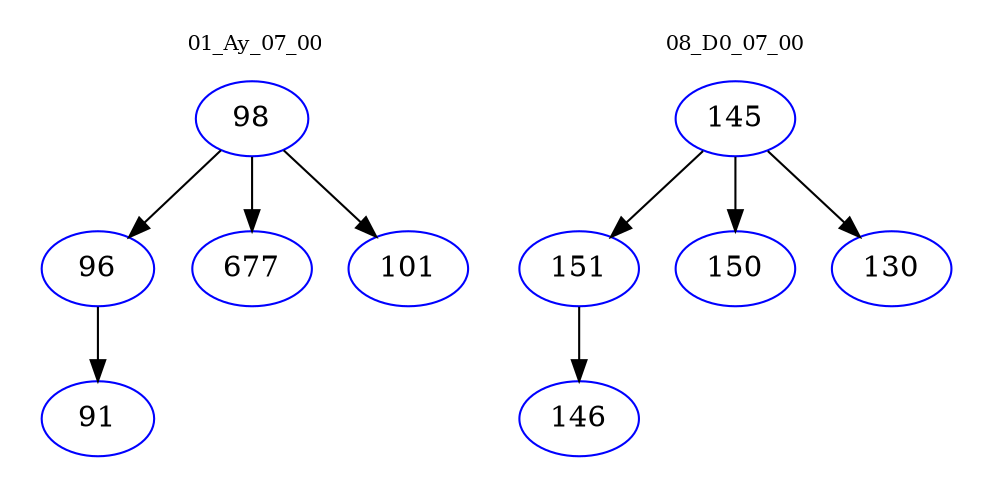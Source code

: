 digraph{
subgraph cluster_0 {
color = white
label = "01_Ay_07_00";
fontsize=10;
T0_98 [label="98", color="blue"]
T0_98 -> T0_96 [color="black"]
T0_96 [label="96", color="blue"]
T0_96 -> T0_91 [color="black"]
T0_91 [label="91", color="blue"]
T0_98 -> T0_677 [color="black"]
T0_677 [label="677", color="blue"]
T0_98 -> T0_101 [color="black"]
T0_101 [label="101", color="blue"]
}
subgraph cluster_1 {
color = white
label = "08_D0_07_00";
fontsize=10;
T1_145 [label="145", color="blue"]
T1_145 -> T1_151 [color="black"]
T1_151 [label="151", color="blue"]
T1_151 -> T1_146 [color="black"]
T1_146 [label="146", color="blue"]
T1_145 -> T1_150 [color="black"]
T1_150 [label="150", color="blue"]
T1_145 -> T1_130 [color="black"]
T1_130 [label="130", color="blue"]
}
}
